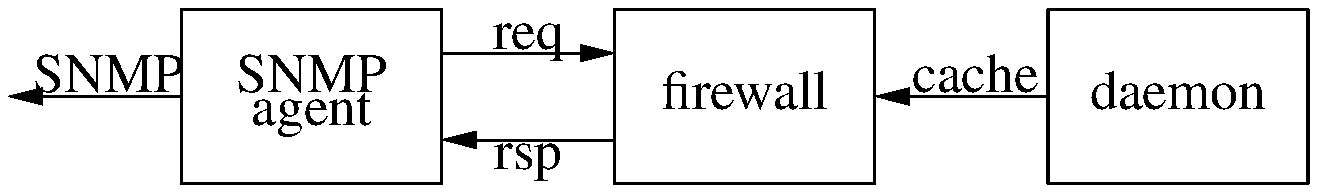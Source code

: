 .PS 6.5i
.ps 20
## figure S-24
B1:	box "SNMP" "agent"
B2:	box "firewall" with .w at (B1.e.x+linewid, B1.e.y)
B3:	box "daemon" with .w at (B2.e.x+linewid, B2.e.y)
##
	arrow from B1.w to (B1.w.x-linewid, B1.w.y) "\ \ SNMP" ""
	arrow from (B1.e.x, B1.e.y+boxht/4) \
	      to   (B2.w.x, B2.w.y+boxht/4) "req" ""
	arrow from (B2.w.x, B2.w.y-boxht/4) \
	      to   (B1.e.x, B1.e.y-boxht/4) "" "rsp"
	arrow from B3.w to B2.e "\ \ cache" ""
##
.PE
